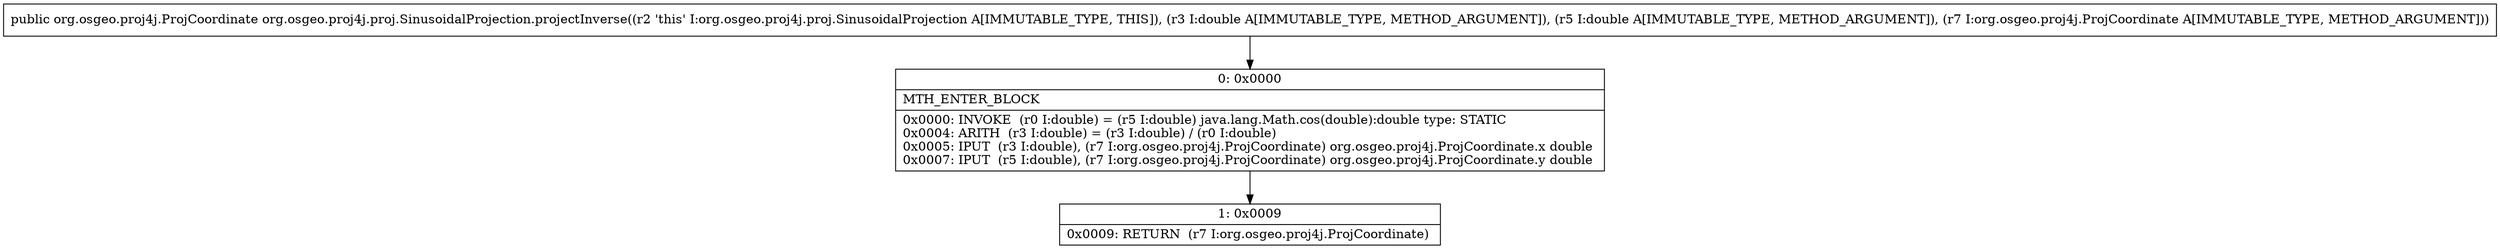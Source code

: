 digraph "CFG fororg.osgeo.proj4j.proj.SinusoidalProjection.projectInverse(DDLorg\/osgeo\/proj4j\/ProjCoordinate;)Lorg\/osgeo\/proj4j\/ProjCoordinate;" {
Node_0 [shape=record,label="{0\:\ 0x0000|MTH_ENTER_BLOCK\l|0x0000: INVOKE  (r0 I:double) = (r5 I:double) java.lang.Math.cos(double):double type: STATIC \l0x0004: ARITH  (r3 I:double) = (r3 I:double) \/ (r0 I:double) \l0x0005: IPUT  (r3 I:double), (r7 I:org.osgeo.proj4j.ProjCoordinate) org.osgeo.proj4j.ProjCoordinate.x double \l0x0007: IPUT  (r5 I:double), (r7 I:org.osgeo.proj4j.ProjCoordinate) org.osgeo.proj4j.ProjCoordinate.y double \l}"];
Node_1 [shape=record,label="{1\:\ 0x0009|0x0009: RETURN  (r7 I:org.osgeo.proj4j.ProjCoordinate) \l}"];
MethodNode[shape=record,label="{public org.osgeo.proj4j.ProjCoordinate org.osgeo.proj4j.proj.SinusoidalProjection.projectInverse((r2 'this' I:org.osgeo.proj4j.proj.SinusoidalProjection A[IMMUTABLE_TYPE, THIS]), (r3 I:double A[IMMUTABLE_TYPE, METHOD_ARGUMENT]), (r5 I:double A[IMMUTABLE_TYPE, METHOD_ARGUMENT]), (r7 I:org.osgeo.proj4j.ProjCoordinate A[IMMUTABLE_TYPE, METHOD_ARGUMENT])) }"];
MethodNode -> Node_0;
Node_0 -> Node_1;
}

